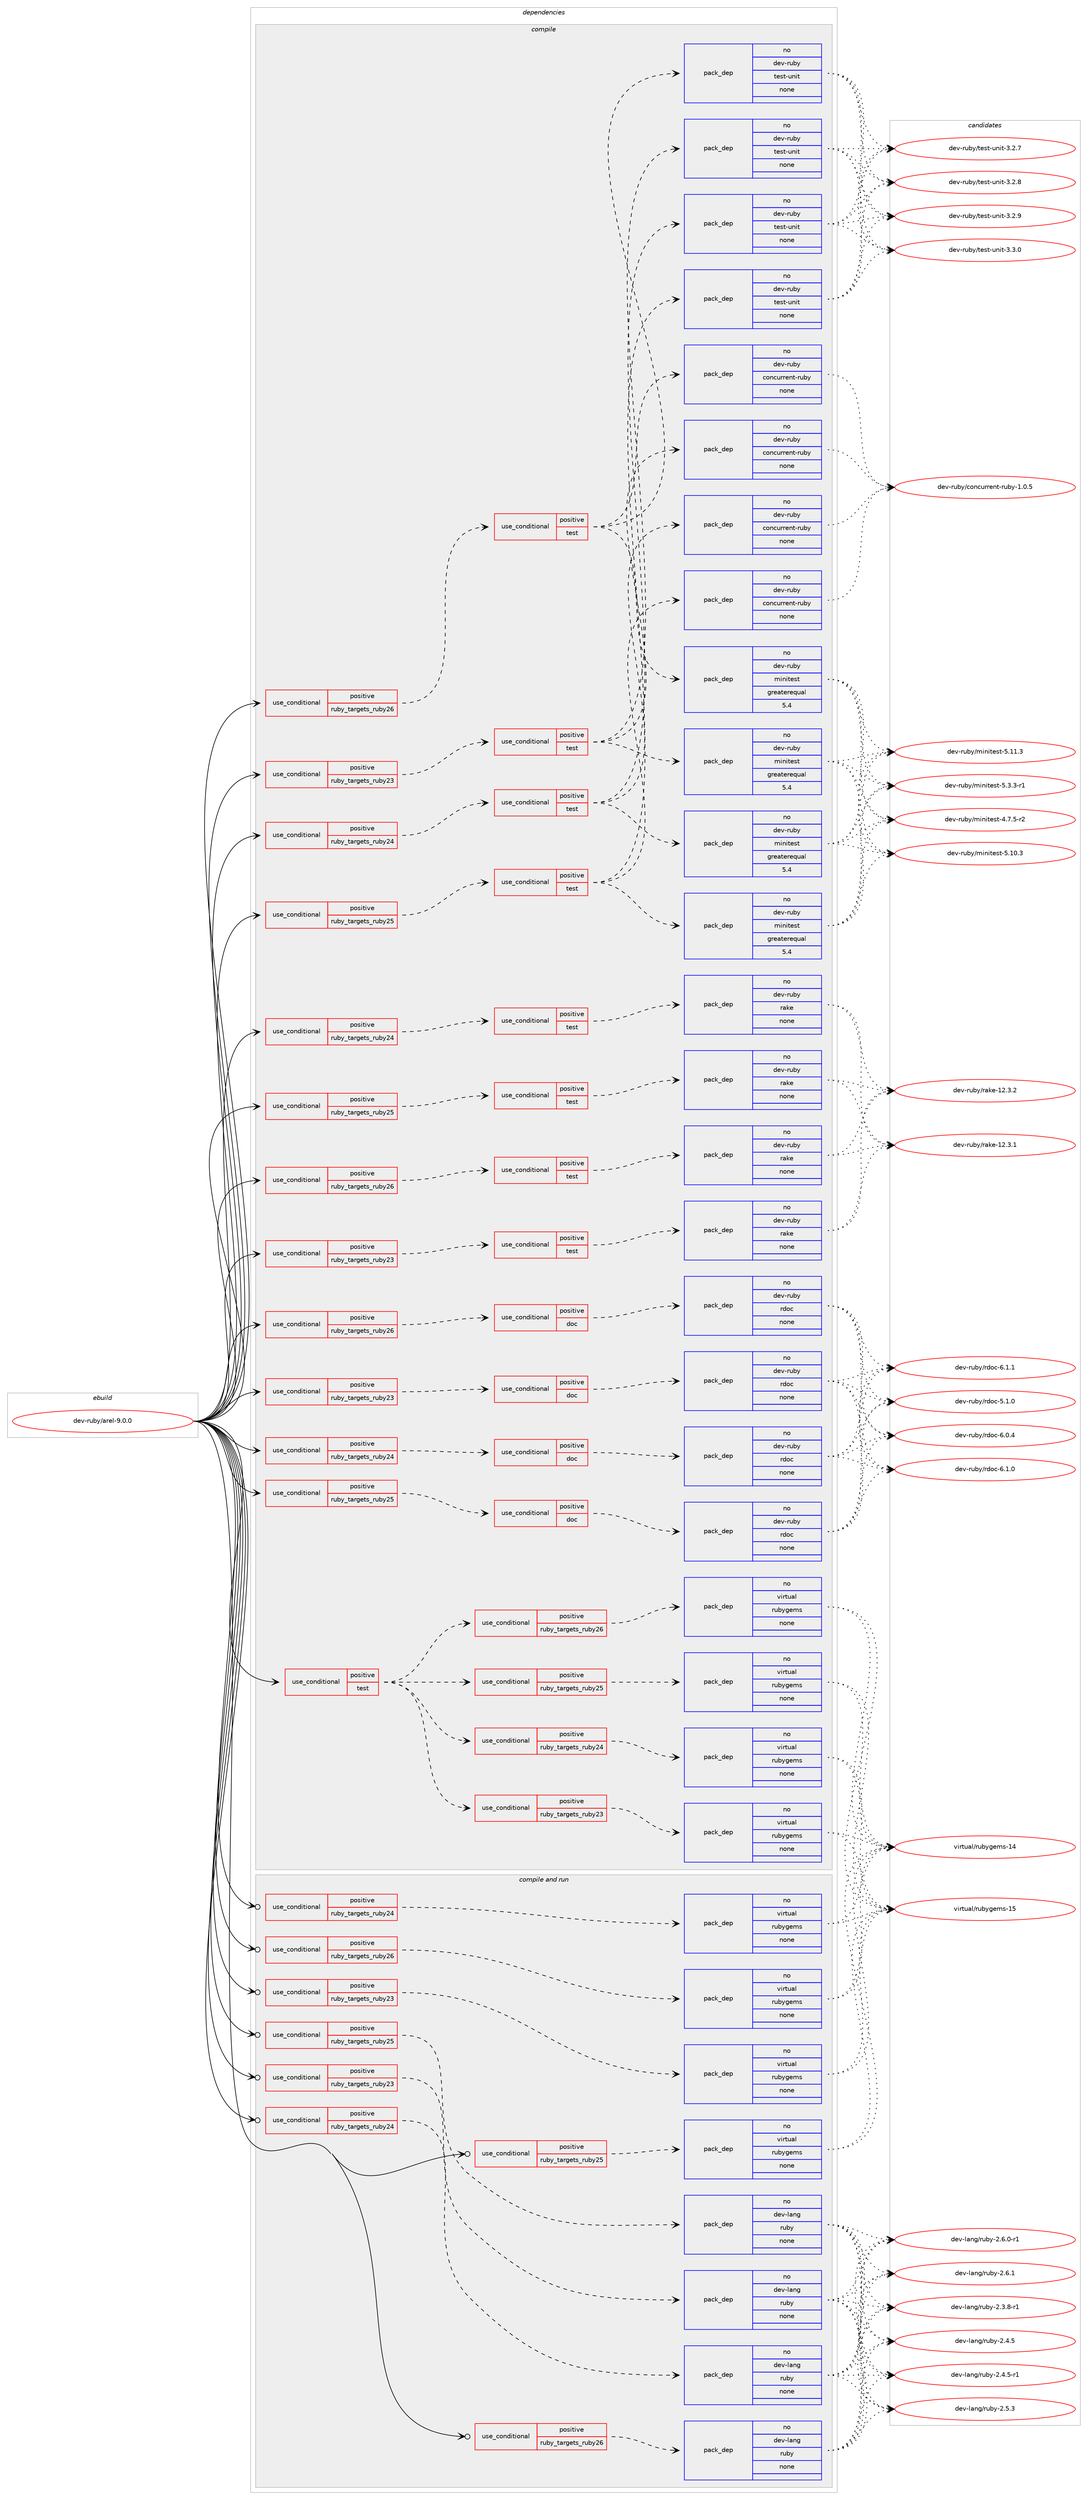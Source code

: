 digraph prolog {

# *************
# Graph options
# *************

newrank=true;
concentrate=true;
compound=true;
graph [rankdir=LR,fontname=Helvetica,fontsize=10,ranksep=1.5];#, ranksep=2.5, nodesep=0.2];
edge  [arrowhead=vee];
node  [fontname=Helvetica,fontsize=10];

# **********
# The ebuild
# **********

subgraph cluster_leftcol {
color=gray;
rank=same;
label=<<i>ebuild</i>>;
id [label="dev-ruby/arel-9.0.0", color=red, width=4, href="../dev-ruby/arel-9.0.0.svg"];
}

# ****************
# The dependencies
# ****************

subgraph cluster_midcol {
color=gray;
label=<<i>dependencies</i>>;
subgraph cluster_compile {
fillcolor="#eeeeee";
style=filled;
label=<<i>compile</i>>;
subgraph cond393510 {
dependency1481269 [label=<<TABLE BORDER="0" CELLBORDER="1" CELLSPACING="0" CELLPADDING="4"><TR><TD ROWSPAN="3" CELLPADDING="10">use_conditional</TD></TR><TR><TD>positive</TD></TR><TR><TD>ruby_targets_ruby23</TD></TR></TABLE>>, shape=none, color=red];
subgraph cond393511 {
dependency1481270 [label=<<TABLE BORDER="0" CELLBORDER="1" CELLSPACING="0" CELLPADDING="4"><TR><TD ROWSPAN="3" CELLPADDING="10">use_conditional</TD></TR><TR><TD>positive</TD></TR><TR><TD>doc</TD></TR></TABLE>>, shape=none, color=red];
subgraph pack1064333 {
dependency1481271 [label=<<TABLE BORDER="0" CELLBORDER="1" CELLSPACING="0" CELLPADDING="4" WIDTH="220"><TR><TD ROWSPAN="6" CELLPADDING="30">pack_dep</TD></TR><TR><TD WIDTH="110">no</TD></TR><TR><TD>dev-ruby</TD></TR><TR><TD>rdoc</TD></TR><TR><TD>none</TD></TR><TR><TD></TD></TR></TABLE>>, shape=none, color=blue];
}
dependency1481270:e -> dependency1481271:w [weight=20,style="dashed",arrowhead="vee"];
}
dependency1481269:e -> dependency1481270:w [weight=20,style="dashed",arrowhead="vee"];
}
id:e -> dependency1481269:w [weight=20,style="solid",arrowhead="vee"];
subgraph cond393512 {
dependency1481272 [label=<<TABLE BORDER="0" CELLBORDER="1" CELLSPACING="0" CELLPADDING="4"><TR><TD ROWSPAN="3" CELLPADDING="10">use_conditional</TD></TR><TR><TD>positive</TD></TR><TR><TD>ruby_targets_ruby23</TD></TR></TABLE>>, shape=none, color=red];
subgraph cond393513 {
dependency1481273 [label=<<TABLE BORDER="0" CELLBORDER="1" CELLSPACING="0" CELLPADDING="4"><TR><TD ROWSPAN="3" CELLPADDING="10">use_conditional</TD></TR><TR><TD>positive</TD></TR><TR><TD>test</TD></TR></TABLE>>, shape=none, color=red];
subgraph pack1064334 {
dependency1481274 [label=<<TABLE BORDER="0" CELLBORDER="1" CELLSPACING="0" CELLPADDING="4" WIDTH="220"><TR><TD ROWSPAN="6" CELLPADDING="30">pack_dep</TD></TR><TR><TD WIDTH="110">no</TD></TR><TR><TD>dev-ruby</TD></TR><TR><TD>concurrent-ruby</TD></TR><TR><TD>none</TD></TR><TR><TD></TD></TR></TABLE>>, shape=none, color=blue];
}
dependency1481273:e -> dependency1481274:w [weight=20,style="dashed",arrowhead="vee"];
subgraph pack1064335 {
dependency1481275 [label=<<TABLE BORDER="0" CELLBORDER="1" CELLSPACING="0" CELLPADDING="4" WIDTH="220"><TR><TD ROWSPAN="6" CELLPADDING="30">pack_dep</TD></TR><TR><TD WIDTH="110">no</TD></TR><TR><TD>dev-ruby</TD></TR><TR><TD>test-unit</TD></TR><TR><TD>none</TD></TR><TR><TD></TD></TR></TABLE>>, shape=none, color=blue];
}
dependency1481273:e -> dependency1481275:w [weight=20,style="dashed",arrowhead="vee"];
subgraph pack1064336 {
dependency1481276 [label=<<TABLE BORDER="0" CELLBORDER="1" CELLSPACING="0" CELLPADDING="4" WIDTH="220"><TR><TD ROWSPAN="6" CELLPADDING="30">pack_dep</TD></TR><TR><TD WIDTH="110">no</TD></TR><TR><TD>dev-ruby</TD></TR><TR><TD>minitest</TD></TR><TR><TD>greaterequal</TD></TR><TR><TD>5.4</TD></TR></TABLE>>, shape=none, color=blue];
}
dependency1481273:e -> dependency1481276:w [weight=20,style="dashed",arrowhead="vee"];
}
dependency1481272:e -> dependency1481273:w [weight=20,style="dashed",arrowhead="vee"];
}
id:e -> dependency1481272:w [weight=20,style="solid",arrowhead="vee"];
subgraph cond393514 {
dependency1481277 [label=<<TABLE BORDER="0" CELLBORDER="1" CELLSPACING="0" CELLPADDING="4"><TR><TD ROWSPAN="3" CELLPADDING="10">use_conditional</TD></TR><TR><TD>positive</TD></TR><TR><TD>ruby_targets_ruby23</TD></TR></TABLE>>, shape=none, color=red];
subgraph cond393515 {
dependency1481278 [label=<<TABLE BORDER="0" CELLBORDER="1" CELLSPACING="0" CELLPADDING="4"><TR><TD ROWSPAN="3" CELLPADDING="10">use_conditional</TD></TR><TR><TD>positive</TD></TR><TR><TD>test</TD></TR></TABLE>>, shape=none, color=red];
subgraph pack1064337 {
dependency1481279 [label=<<TABLE BORDER="0" CELLBORDER="1" CELLSPACING="0" CELLPADDING="4" WIDTH="220"><TR><TD ROWSPAN="6" CELLPADDING="30">pack_dep</TD></TR><TR><TD WIDTH="110">no</TD></TR><TR><TD>dev-ruby</TD></TR><TR><TD>rake</TD></TR><TR><TD>none</TD></TR><TR><TD></TD></TR></TABLE>>, shape=none, color=blue];
}
dependency1481278:e -> dependency1481279:w [weight=20,style="dashed",arrowhead="vee"];
}
dependency1481277:e -> dependency1481278:w [weight=20,style="dashed",arrowhead="vee"];
}
id:e -> dependency1481277:w [weight=20,style="solid",arrowhead="vee"];
subgraph cond393516 {
dependency1481280 [label=<<TABLE BORDER="0" CELLBORDER="1" CELLSPACING="0" CELLPADDING="4"><TR><TD ROWSPAN="3" CELLPADDING="10">use_conditional</TD></TR><TR><TD>positive</TD></TR><TR><TD>ruby_targets_ruby24</TD></TR></TABLE>>, shape=none, color=red];
subgraph cond393517 {
dependency1481281 [label=<<TABLE BORDER="0" CELLBORDER="1" CELLSPACING="0" CELLPADDING="4"><TR><TD ROWSPAN="3" CELLPADDING="10">use_conditional</TD></TR><TR><TD>positive</TD></TR><TR><TD>doc</TD></TR></TABLE>>, shape=none, color=red];
subgraph pack1064338 {
dependency1481282 [label=<<TABLE BORDER="0" CELLBORDER="1" CELLSPACING="0" CELLPADDING="4" WIDTH="220"><TR><TD ROWSPAN="6" CELLPADDING="30">pack_dep</TD></TR><TR><TD WIDTH="110">no</TD></TR><TR><TD>dev-ruby</TD></TR><TR><TD>rdoc</TD></TR><TR><TD>none</TD></TR><TR><TD></TD></TR></TABLE>>, shape=none, color=blue];
}
dependency1481281:e -> dependency1481282:w [weight=20,style="dashed",arrowhead="vee"];
}
dependency1481280:e -> dependency1481281:w [weight=20,style="dashed",arrowhead="vee"];
}
id:e -> dependency1481280:w [weight=20,style="solid",arrowhead="vee"];
subgraph cond393518 {
dependency1481283 [label=<<TABLE BORDER="0" CELLBORDER="1" CELLSPACING="0" CELLPADDING="4"><TR><TD ROWSPAN="3" CELLPADDING="10">use_conditional</TD></TR><TR><TD>positive</TD></TR><TR><TD>ruby_targets_ruby24</TD></TR></TABLE>>, shape=none, color=red];
subgraph cond393519 {
dependency1481284 [label=<<TABLE BORDER="0" CELLBORDER="1" CELLSPACING="0" CELLPADDING="4"><TR><TD ROWSPAN="3" CELLPADDING="10">use_conditional</TD></TR><TR><TD>positive</TD></TR><TR><TD>test</TD></TR></TABLE>>, shape=none, color=red];
subgraph pack1064339 {
dependency1481285 [label=<<TABLE BORDER="0" CELLBORDER="1" CELLSPACING="0" CELLPADDING="4" WIDTH="220"><TR><TD ROWSPAN="6" CELLPADDING="30">pack_dep</TD></TR><TR><TD WIDTH="110">no</TD></TR><TR><TD>dev-ruby</TD></TR><TR><TD>concurrent-ruby</TD></TR><TR><TD>none</TD></TR><TR><TD></TD></TR></TABLE>>, shape=none, color=blue];
}
dependency1481284:e -> dependency1481285:w [weight=20,style="dashed",arrowhead="vee"];
subgraph pack1064340 {
dependency1481286 [label=<<TABLE BORDER="0" CELLBORDER="1" CELLSPACING="0" CELLPADDING="4" WIDTH="220"><TR><TD ROWSPAN="6" CELLPADDING="30">pack_dep</TD></TR><TR><TD WIDTH="110">no</TD></TR><TR><TD>dev-ruby</TD></TR><TR><TD>test-unit</TD></TR><TR><TD>none</TD></TR><TR><TD></TD></TR></TABLE>>, shape=none, color=blue];
}
dependency1481284:e -> dependency1481286:w [weight=20,style="dashed",arrowhead="vee"];
subgraph pack1064341 {
dependency1481287 [label=<<TABLE BORDER="0" CELLBORDER="1" CELLSPACING="0" CELLPADDING="4" WIDTH="220"><TR><TD ROWSPAN="6" CELLPADDING="30">pack_dep</TD></TR><TR><TD WIDTH="110">no</TD></TR><TR><TD>dev-ruby</TD></TR><TR><TD>minitest</TD></TR><TR><TD>greaterequal</TD></TR><TR><TD>5.4</TD></TR></TABLE>>, shape=none, color=blue];
}
dependency1481284:e -> dependency1481287:w [weight=20,style="dashed",arrowhead="vee"];
}
dependency1481283:e -> dependency1481284:w [weight=20,style="dashed",arrowhead="vee"];
}
id:e -> dependency1481283:w [weight=20,style="solid",arrowhead="vee"];
subgraph cond393520 {
dependency1481288 [label=<<TABLE BORDER="0" CELLBORDER="1" CELLSPACING="0" CELLPADDING="4"><TR><TD ROWSPAN="3" CELLPADDING="10">use_conditional</TD></TR><TR><TD>positive</TD></TR><TR><TD>ruby_targets_ruby24</TD></TR></TABLE>>, shape=none, color=red];
subgraph cond393521 {
dependency1481289 [label=<<TABLE BORDER="0" CELLBORDER="1" CELLSPACING="0" CELLPADDING="4"><TR><TD ROWSPAN="3" CELLPADDING="10">use_conditional</TD></TR><TR><TD>positive</TD></TR><TR><TD>test</TD></TR></TABLE>>, shape=none, color=red];
subgraph pack1064342 {
dependency1481290 [label=<<TABLE BORDER="0" CELLBORDER="1" CELLSPACING="0" CELLPADDING="4" WIDTH="220"><TR><TD ROWSPAN="6" CELLPADDING="30">pack_dep</TD></TR><TR><TD WIDTH="110">no</TD></TR><TR><TD>dev-ruby</TD></TR><TR><TD>rake</TD></TR><TR><TD>none</TD></TR><TR><TD></TD></TR></TABLE>>, shape=none, color=blue];
}
dependency1481289:e -> dependency1481290:w [weight=20,style="dashed",arrowhead="vee"];
}
dependency1481288:e -> dependency1481289:w [weight=20,style="dashed",arrowhead="vee"];
}
id:e -> dependency1481288:w [weight=20,style="solid",arrowhead="vee"];
subgraph cond393522 {
dependency1481291 [label=<<TABLE BORDER="0" CELLBORDER="1" CELLSPACING="0" CELLPADDING="4"><TR><TD ROWSPAN="3" CELLPADDING="10">use_conditional</TD></TR><TR><TD>positive</TD></TR><TR><TD>ruby_targets_ruby25</TD></TR></TABLE>>, shape=none, color=red];
subgraph cond393523 {
dependency1481292 [label=<<TABLE BORDER="0" CELLBORDER="1" CELLSPACING="0" CELLPADDING="4"><TR><TD ROWSPAN="3" CELLPADDING="10">use_conditional</TD></TR><TR><TD>positive</TD></TR><TR><TD>doc</TD></TR></TABLE>>, shape=none, color=red];
subgraph pack1064343 {
dependency1481293 [label=<<TABLE BORDER="0" CELLBORDER="1" CELLSPACING="0" CELLPADDING="4" WIDTH="220"><TR><TD ROWSPAN="6" CELLPADDING="30">pack_dep</TD></TR><TR><TD WIDTH="110">no</TD></TR><TR><TD>dev-ruby</TD></TR><TR><TD>rdoc</TD></TR><TR><TD>none</TD></TR><TR><TD></TD></TR></TABLE>>, shape=none, color=blue];
}
dependency1481292:e -> dependency1481293:w [weight=20,style="dashed",arrowhead="vee"];
}
dependency1481291:e -> dependency1481292:w [weight=20,style="dashed",arrowhead="vee"];
}
id:e -> dependency1481291:w [weight=20,style="solid",arrowhead="vee"];
subgraph cond393524 {
dependency1481294 [label=<<TABLE BORDER="0" CELLBORDER="1" CELLSPACING="0" CELLPADDING="4"><TR><TD ROWSPAN="3" CELLPADDING="10">use_conditional</TD></TR><TR><TD>positive</TD></TR><TR><TD>ruby_targets_ruby25</TD></TR></TABLE>>, shape=none, color=red];
subgraph cond393525 {
dependency1481295 [label=<<TABLE BORDER="0" CELLBORDER="1" CELLSPACING="0" CELLPADDING="4"><TR><TD ROWSPAN="3" CELLPADDING="10">use_conditional</TD></TR><TR><TD>positive</TD></TR><TR><TD>test</TD></TR></TABLE>>, shape=none, color=red];
subgraph pack1064344 {
dependency1481296 [label=<<TABLE BORDER="0" CELLBORDER="1" CELLSPACING="0" CELLPADDING="4" WIDTH="220"><TR><TD ROWSPAN="6" CELLPADDING="30">pack_dep</TD></TR><TR><TD WIDTH="110">no</TD></TR><TR><TD>dev-ruby</TD></TR><TR><TD>concurrent-ruby</TD></TR><TR><TD>none</TD></TR><TR><TD></TD></TR></TABLE>>, shape=none, color=blue];
}
dependency1481295:e -> dependency1481296:w [weight=20,style="dashed",arrowhead="vee"];
subgraph pack1064345 {
dependency1481297 [label=<<TABLE BORDER="0" CELLBORDER="1" CELLSPACING="0" CELLPADDING="4" WIDTH="220"><TR><TD ROWSPAN="6" CELLPADDING="30">pack_dep</TD></TR><TR><TD WIDTH="110">no</TD></TR><TR><TD>dev-ruby</TD></TR><TR><TD>test-unit</TD></TR><TR><TD>none</TD></TR><TR><TD></TD></TR></TABLE>>, shape=none, color=blue];
}
dependency1481295:e -> dependency1481297:w [weight=20,style="dashed",arrowhead="vee"];
subgraph pack1064346 {
dependency1481298 [label=<<TABLE BORDER="0" CELLBORDER="1" CELLSPACING="0" CELLPADDING="4" WIDTH="220"><TR><TD ROWSPAN="6" CELLPADDING="30">pack_dep</TD></TR><TR><TD WIDTH="110">no</TD></TR><TR><TD>dev-ruby</TD></TR><TR><TD>minitest</TD></TR><TR><TD>greaterequal</TD></TR><TR><TD>5.4</TD></TR></TABLE>>, shape=none, color=blue];
}
dependency1481295:e -> dependency1481298:w [weight=20,style="dashed",arrowhead="vee"];
}
dependency1481294:e -> dependency1481295:w [weight=20,style="dashed",arrowhead="vee"];
}
id:e -> dependency1481294:w [weight=20,style="solid",arrowhead="vee"];
subgraph cond393526 {
dependency1481299 [label=<<TABLE BORDER="0" CELLBORDER="1" CELLSPACING="0" CELLPADDING="4"><TR><TD ROWSPAN="3" CELLPADDING="10">use_conditional</TD></TR><TR><TD>positive</TD></TR><TR><TD>ruby_targets_ruby25</TD></TR></TABLE>>, shape=none, color=red];
subgraph cond393527 {
dependency1481300 [label=<<TABLE BORDER="0" CELLBORDER="1" CELLSPACING="0" CELLPADDING="4"><TR><TD ROWSPAN="3" CELLPADDING="10">use_conditional</TD></TR><TR><TD>positive</TD></TR><TR><TD>test</TD></TR></TABLE>>, shape=none, color=red];
subgraph pack1064347 {
dependency1481301 [label=<<TABLE BORDER="0" CELLBORDER="1" CELLSPACING="0" CELLPADDING="4" WIDTH="220"><TR><TD ROWSPAN="6" CELLPADDING="30">pack_dep</TD></TR><TR><TD WIDTH="110">no</TD></TR><TR><TD>dev-ruby</TD></TR><TR><TD>rake</TD></TR><TR><TD>none</TD></TR><TR><TD></TD></TR></TABLE>>, shape=none, color=blue];
}
dependency1481300:e -> dependency1481301:w [weight=20,style="dashed",arrowhead="vee"];
}
dependency1481299:e -> dependency1481300:w [weight=20,style="dashed",arrowhead="vee"];
}
id:e -> dependency1481299:w [weight=20,style="solid",arrowhead="vee"];
subgraph cond393528 {
dependency1481302 [label=<<TABLE BORDER="0" CELLBORDER="1" CELLSPACING="0" CELLPADDING="4"><TR><TD ROWSPAN="3" CELLPADDING="10">use_conditional</TD></TR><TR><TD>positive</TD></TR><TR><TD>ruby_targets_ruby26</TD></TR></TABLE>>, shape=none, color=red];
subgraph cond393529 {
dependency1481303 [label=<<TABLE BORDER="0" CELLBORDER="1" CELLSPACING="0" CELLPADDING="4"><TR><TD ROWSPAN="3" CELLPADDING="10">use_conditional</TD></TR><TR><TD>positive</TD></TR><TR><TD>doc</TD></TR></TABLE>>, shape=none, color=red];
subgraph pack1064348 {
dependency1481304 [label=<<TABLE BORDER="0" CELLBORDER="1" CELLSPACING="0" CELLPADDING="4" WIDTH="220"><TR><TD ROWSPAN="6" CELLPADDING="30">pack_dep</TD></TR><TR><TD WIDTH="110">no</TD></TR><TR><TD>dev-ruby</TD></TR><TR><TD>rdoc</TD></TR><TR><TD>none</TD></TR><TR><TD></TD></TR></TABLE>>, shape=none, color=blue];
}
dependency1481303:e -> dependency1481304:w [weight=20,style="dashed",arrowhead="vee"];
}
dependency1481302:e -> dependency1481303:w [weight=20,style="dashed",arrowhead="vee"];
}
id:e -> dependency1481302:w [weight=20,style="solid",arrowhead="vee"];
subgraph cond393530 {
dependency1481305 [label=<<TABLE BORDER="0" CELLBORDER="1" CELLSPACING="0" CELLPADDING="4"><TR><TD ROWSPAN="3" CELLPADDING="10">use_conditional</TD></TR><TR><TD>positive</TD></TR><TR><TD>ruby_targets_ruby26</TD></TR></TABLE>>, shape=none, color=red];
subgraph cond393531 {
dependency1481306 [label=<<TABLE BORDER="0" CELLBORDER="1" CELLSPACING="0" CELLPADDING="4"><TR><TD ROWSPAN="3" CELLPADDING="10">use_conditional</TD></TR><TR><TD>positive</TD></TR><TR><TD>test</TD></TR></TABLE>>, shape=none, color=red];
subgraph pack1064349 {
dependency1481307 [label=<<TABLE BORDER="0" CELLBORDER="1" CELLSPACING="0" CELLPADDING="4" WIDTH="220"><TR><TD ROWSPAN="6" CELLPADDING="30">pack_dep</TD></TR><TR><TD WIDTH="110">no</TD></TR><TR><TD>dev-ruby</TD></TR><TR><TD>concurrent-ruby</TD></TR><TR><TD>none</TD></TR><TR><TD></TD></TR></TABLE>>, shape=none, color=blue];
}
dependency1481306:e -> dependency1481307:w [weight=20,style="dashed",arrowhead="vee"];
subgraph pack1064350 {
dependency1481308 [label=<<TABLE BORDER="0" CELLBORDER="1" CELLSPACING="0" CELLPADDING="4" WIDTH="220"><TR><TD ROWSPAN="6" CELLPADDING="30">pack_dep</TD></TR><TR><TD WIDTH="110">no</TD></TR><TR><TD>dev-ruby</TD></TR><TR><TD>test-unit</TD></TR><TR><TD>none</TD></TR><TR><TD></TD></TR></TABLE>>, shape=none, color=blue];
}
dependency1481306:e -> dependency1481308:w [weight=20,style="dashed",arrowhead="vee"];
subgraph pack1064351 {
dependency1481309 [label=<<TABLE BORDER="0" CELLBORDER="1" CELLSPACING="0" CELLPADDING="4" WIDTH="220"><TR><TD ROWSPAN="6" CELLPADDING="30">pack_dep</TD></TR><TR><TD WIDTH="110">no</TD></TR><TR><TD>dev-ruby</TD></TR><TR><TD>minitest</TD></TR><TR><TD>greaterequal</TD></TR><TR><TD>5.4</TD></TR></TABLE>>, shape=none, color=blue];
}
dependency1481306:e -> dependency1481309:w [weight=20,style="dashed",arrowhead="vee"];
}
dependency1481305:e -> dependency1481306:w [weight=20,style="dashed",arrowhead="vee"];
}
id:e -> dependency1481305:w [weight=20,style="solid",arrowhead="vee"];
subgraph cond393532 {
dependency1481310 [label=<<TABLE BORDER="0" CELLBORDER="1" CELLSPACING="0" CELLPADDING="4"><TR><TD ROWSPAN="3" CELLPADDING="10">use_conditional</TD></TR><TR><TD>positive</TD></TR><TR><TD>ruby_targets_ruby26</TD></TR></TABLE>>, shape=none, color=red];
subgraph cond393533 {
dependency1481311 [label=<<TABLE BORDER="0" CELLBORDER="1" CELLSPACING="0" CELLPADDING="4"><TR><TD ROWSPAN="3" CELLPADDING="10">use_conditional</TD></TR><TR><TD>positive</TD></TR><TR><TD>test</TD></TR></TABLE>>, shape=none, color=red];
subgraph pack1064352 {
dependency1481312 [label=<<TABLE BORDER="0" CELLBORDER="1" CELLSPACING="0" CELLPADDING="4" WIDTH="220"><TR><TD ROWSPAN="6" CELLPADDING="30">pack_dep</TD></TR><TR><TD WIDTH="110">no</TD></TR><TR><TD>dev-ruby</TD></TR><TR><TD>rake</TD></TR><TR><TD>none</TD></TR><TR><TD></TD></TR></TABLE>>, shape=none, color=blue];
}
dependency1481311:e -> dependency1481312:w [weight=20,style="dashed",arrowhead="vee"];
}
dependency1481310:e -> dependency1481311:w [weight=20,style="dashed",arrowhead="vee"];
}
id:e -> dependency1481310:w [weight=20,style="solid",arrowhead="vee"];
subgraph cond393534 {
dependency1481313 [label=<<TABLE BORDER="0" CELLBORDER="1" CELLSPACING="0" CELLPADDING="4"><TR><TD ROWSPAN="3" CELLPADDING="10">use_conditional</TD></TR><TR><TD>positive</TD></TR><TR><TD>test</TD></TR></TABLE>>, shape=none, color=red];
subgraph cond393535 {
dependency1481314 [label=<<TABLE BORDER="0" CELLBORDER="1" CELLSPACING="0" CELLPADDING="4"><TR><TD ROWSPAN="3" CELLPADDING="10">use_conditional</TD></TR><TR><TD>positive</TD></TR><TR><TD>ruby_targets_ruby23</TD></TR></TABLE>>, shape=none, color=red];
subgraph pack1064353 {
dependency1481315 [label=<<TABLE BORDER="0" CELLBORDER="1" CELLSPACING="0" CELLPADDING="4" WIDTH="220"><TR><TD ROWSPAN="6" CELLPADDING="30">pack_dep</TD></TR><TR><TD WIDTH="110">no</TD></TR><TR><TD>virtual</TD></TR><TR><TD>rubygems</TD></TR><TR><TD>none</TD></TR><TR><TD></TD></TR></TABLE>>, shape=none, color=blue];
}
dependency1481314:e -> dependency1481315:w [weight=20,style="dashed",arrowhead="vee"];
}
dependency1481313:e -> dependency1481314:w [weight=20,style="dashed",arrowhead="vee"];
subgraph cond393536 {
dependency1481316 [label=<<TABLE BORDER="0" CELLBORDER="1" CELLSPACING="0" CELLPADDING="4"><TR><TD ROWSPAN="3" CELLPADDING="10">use_conditional</TD></TR><TR><TD>positive</TD></TR><TR><TD>ruby_targets_ruby24</TD></TR></TABLE>>, shape=none, color=red];
subgraph pack1064354 {
dependency1481317 [label=<<TABLE BORDER="0" CELLBORDER="1" CELLSPACING="0" CELLPADDING="4" WIDTH="220"><TR><TD ROWSPAN="6" CELLPADDING="30">pack_dep</TD></TR><TR><TD WIDTH="110">no</TD></TR><TR><TD>virtual</TD></TR><TR><TD>rubygems</TD></TR><TR><TD>none</TD></TR><TR><TD></TD></TR></TABLE>>, shape=none, color=blue];
}
dependency1481316:e -> dependency1481317:w [weight=20,style="dashed",arrowhead="vee"];
}
dependency1481313:e -> dependency1481316:w [weight=20,style="dashed",arrowhead="vee"];
subgraph cond393537 {
dependency1481318 [label=<<TABLE BORDER="0" CELLBORDER="1" CELLSPACING="0" CELLPADDING="4"><TR><TD ROWSPAN="3" CELLPADDING="10">use_conditional</TD></TR><TR><TD>positive</TD></TR><TR><TD>ruby_targets_ruby25</TD></TR></TABLE>>, shape=none, color=red];
subgraph pack1064355 {
dependency1481319 [label=<<TABLE BORDER="0" CELLBORDER="1" CELLSPACING="0" CELLPADDING="4" WIDTH="220"><TR><TD ROWSPAN="6" CELLPADDING="30">pack_dep</TD></TR><TR><TD WIDTH="110">no</TD></TR><TR><TD>virtual</TD></TR><TR><TD>rubygems</TD></TR><TR><TD>none</TD></TR><TR><TD></TD></TR></TABLE>>, shape=none, color=blue];
}
dependency1481318:e -> dependency1481319:w [weight=20,style="dashed",arrowhead="vee"];
}
dependency1481313:e -> dependency1481318:w [weight=20,style="dashed",arrowhead="vee"];
subgraph cond393538 {
dependency1481320 [label=<<TABLE BORDER="0" CELLBORDER="1" CELLSPACING="0" CELLPADDING="4"><TR><TD ROWSPAN="3" CELLPADDING="10">use_conditional</TD></TR><TR><TD>positive</TD></TR><TR><TD>ruby_targets_ruby26</TD></TR></TABLE>>, shape=none, color=red];
subgraph pack1064356 {
dependency1481321 [label=<<TABLE BORDER="0" CELLBORDER="1" CELLSPACING="0" CELLPADDING="4" WIDTH="220"><TR><TD ROWSPAN="6" CELLPADDING="30">pack_dep</TD></TR><TR><TD WIDTH="110">no</TD></TR><TR><TD>virtual</TD></TR><TR><TD>rubygems</TD></TR><TR><TD>none</TD></TR><TR><TD></TD></TR></TABLE>>, shape=none, color=blue];
}
dependency1481320:e -> dependency1481321:w [weight=20,style="dashed",arrowhead="vee"];
}
dependency1481313:e -> dependency1481320:w [weight=20,style="dashed",arrowhead="vee"];
}
id:e -> dependency1481313:w [weight=20,style="solid",arrowhead="vee"];
}
subgraph cluster_compileandrun {
fillcolor="#eeeeee";
style=filled;
label=<<i>compile and run</i>>;
subgraph cond393539 {
dependency1481322 [label=<<TABLE BORDER="0" CELLBORDER="1" CELLSPACING="0" CELLPADDING="4"><TR><TD ROWSPAN="3" CELLPADDING="10">use_conditional</TD></TR><TR><TD>positive</TD></TR><TR><TD>ruby_targets_ruby23</TD></TR></TABLE>>, shape=none, color=red];
subgraph pack1064357 {
dependency1481323 [label=<<TABLE BORDER="0" CELLBORDER="1" CELLSPACING="0" CELLPADDING="4" WIDTH="220"><TR><TD ROWSPAN="6" CELLPADDING="30">pack_dep</TD></TR><TR><TD WIDTH="110">no</TD></TR><TR><TD>dev-lang</TD></TR><TR><TD>ruby</TD></TR><TR><TD>none</TD></TR><TR><TD></TD></TR></TABLE>>, shape=none, color=blue];
}
dependency1481322:e -> dependency1481323:w [weight=20,style="dashed",arrowhead="vee"];
}
id:e -> dependency1481322:w [weight=20,style="solid",arrowhead="odotvee"];
subgraph cond393540 {
dependency1481324 [label=<<TABLE BORDER="0" CELLBORDER="1" CELLSPACING="0" CELLPADDING="4"><TR><TD ROWSPAN="3" CELLPADDING="10">use_conditional</TD></TR><TR><TD>positive</TD></TR><TR><TD>ruby_targets_ruby23</TD></TR></TABLE>>, shape=none, color=red];
subgraph pack1064358 {
dependency1481325 [label=<<TABLE BORDER="0" CELLBORDER="1" CELLSPACING="0" CELLPADDING="4" WIDTH="220"><TR><TD ROWSPAN="6" CELLPADDING="30">pack_dep</TD></TR><TR><TD WIDTH="110">no</TD></TR><TR><TD>virtual</TD></TR><TR><TD>rubygems</TD></TR><TR><TD>none</TD></TR><TR><TD></TD></TR></TABLE>>, shape=none, color=blue];
}
dependency1481324:e -> dependency1481325:w [weight=20,style="dashed",arrowhead="vee"];
}
id:e -> dependency1481324:w [weight=20,style="solid",arrowhead="odotvee"];
subgraph cond393541 {
dependency1481326 [label=<<TABLE BORDER="0" CELLBORDER="1" CELLSPACING="0" CELLPADDING="4"><TR><TD ROWSPAN="3" CELLPADDING="10">use_conditional</TD></TR><TR><TD>positive</TD></TR><TR><TD>ruby_targets_ruby24</TD></TR></TABLE>>, shape=none, color=red];
subgraph pack1064359 {
dependency1481327 [label=<<TABLE BORDER="0" CELLBORDER="1" CELLSPACING="0" CELLPADDING="4" WIDTH="220"><TR><TD ROWSPAN="6" CELLPADDING="30">pack_dep</TD></TR><TR><TD WIDTH="110">no</TD></TR><TR><TD>dev-lang</TD></TR><TR><TD>ruby</TD></TR><TR><TD>none</TD></TR><TR><TD></TD></TR></TABLE>>, shape=none, color=blue];
}
dependency1481326:e -> dependency1481327:w [weight=20,style="dashed",arrowhead="vee"];
}
id:e -> dependency1481326:w [weight=20,style="solid",arrowhead="odotvee"];
subgraph cond393542 {
dependency1481328 [label=<<TABLE BORDER="0" CELLBORDER="1" CELLSPACING="0" CELLPADDING="4"><TR><TD ROWSPAN="3" CELLPADDING="10">use_conditional</TD></TR><TR><TD>positive</TD></TR><TR><TD>ruby_targets_ruby24</TD></TR></TABLE>>, shape=none, color=red];
subgraph pack1064360 {
dependency1481329 [label=<<TABLE BORDER="0" CELLBORDER="1" CELLSPACING="0" CELLPADDING="4" WIDTH="220"><TR><TD ROWSPAN="6" CELLPADDING="30">pack_dep</TD></TR><TR><TD WIDTH="110">no</TD></TR><TR><TD>virtual</TD></TR><TR><TD>rubygems</TD></TR><TR><TD>none</TD></TR><TR><TD></TD></TR></TABLE>>, shape=none, color=blue];
}
dependency1481328:e -> dependency1481329:w [weight=20,style="dashed",arrowhead="vee"];
}
id:e -> dependency1481328:w [weight=20,style="solid",arrowhead="odotvee"];
subgraph cond393543 {
dependency1481330 [label=<<TABLE BORDER="0" CELLBORDER="1" CELLSPACING="0" CELLPADDING="4"><TR><TD ROWSPAN="3" CELLPADDING="10">use_conditional</TD></TR><TR><TD>positive</TD></TR><TR><TD>ruby_targets_ruby25</TD></TR></TABLE>>, shape=none, color=red];
subgraph pack1064361 {
dependency1481331 [label=<<TABLE BORDER="0" CELLBORDER="1" CELLSPACING="0" CELLPADDING="4" WIDTH="220"><TR><TD ROWSPAN="6" CELLPADDING="30">pack_dep</TD></TR><TR><TD WIDTH="110">no</TD></TR><TR><TD>dev-lang</TD></TR><TR><TD>ruby</TD></TR><TR><TD>none</TD></TR><TR><TD></TD></TR></TABLE>>, shape=none, color=blue];
}
dependency1481330:e -> dependency1481331:w [weight=20,style="dashed",arrowhead="vee"];
}
id:e -> dependency1481330:w [weight=20,style="solid",arrowhead="odotvee"];
subgraph cond393544 {
dependency1481332 [label=<<TABLE BORDER="0" CELLBORDER="1" CELLSPACING="0" CELLPADDING="4"><TR><TD ROWSPAN="3" CELLPADDING="10">use_conditional</TD></TR><TR><TD>positive</TD></TR><TR><TD>ruby_targets_ruby25</TD></TR></TABLE>>, shape=none, color=red];
subgraph pack1064362 {
dependency1481333 [label=<<TABLE BORDER="0" CELLBORDER="1" CELLSPACING="0" CELLPADDING="4" WIDTH="220"><TR><TD ROWSPAN="6" CELLPADDING="30">pack_dep</TD></TR><TR><TD WIDTH="110">no</TD></TR><TR><TD>virtual</TD></TR><TR><TD>rubygems</TD></TR><TR><TD>none</TD></TR><TR><TD></TD></TR></TABLE>>, shape=none, color=blue];
}
dependency1481332:e -> dependency1481333:w [weight=20,style="dashed",arrowhead="vee"];
}
id:e -> dependency1481332:w [weight=20,style="solid",arrowhead="odotvee"];
subgraph cond393545 {
dependency1481334 [label=<<TABLE BORDER="0" CELLBORDER="1" CELLSPACING="0" CELLPADDING="4"><TR><TD ROWSPAN="3" CELLPADDING="10">use_conditional</TD></TR><TR><TD>positive</TD></TR><TR><TD>ruby_targets_ruby26</TD></TR></TABLE>>, shape=none, color=red];
subgraph pack1064363 {
dependency1481335 [label=<<TABLE BORDER="0" CELLBORDER="1" CELLSPACING="0" CELLPADDING="4" WIDTH="220"><TR><TD ROWSPAN="6" CELLPADDING="30">pack_dep</TD></TR><TR><TD WIDTH="110">no</TD></TR><TR><TD>dev-lang</TD></TR><TR><TD>ruby</TD></TR><TR><TD>none</TD></TR><TR><TD></TD></TR></TABLE>>, shape=none, color=blue];
}
dependency1481334:e -> dependency1481335:w [weight=20,style="dashed",arrowhead="vee"];
}
id:e -> dependency1481334:w [weight=20,style="solid",arrowhead="odotvee"];
subgraph cond393546 {
dependency1481336 [label=<<TABLE BORDER="0" CELLBORDER="1" CELLSPACING="0" CELLPADDING="4"><TR><TD ROWSPAN="3" CELLPADDING="10">use_conditional</TD></TR><TR><TD>positive</TD></TR><TR><TD>ruby_targets_ruby26</TD></TR></TABLE>>, shape=none, color=red];
subgraph pack1064364 {
dependency1481337 [label=<<TABLE BORDER="0" CELLBORDER="1" CELLSPACING="0" CELLPADDING="4" WIDTH="220"><TR><TD ROWSPAN="6" CELLPADDING="30">pack_dep</TD></TR><TR><TD WIDTH="110">no</TD></TR><TR><TD>virtual</TD></TR><TR><TD>rubygems</TD></TR><TR><TD>none</TD></TR><TR><TD></TD></TR></TABLE>>, shape=none, color=blue];
}
dependency1481336:e -> dependency1481337:w [weight=20,style="dashed",arrowhead="vee"];
}
id:e -> dependency1481336:w [weight=20,style="solid",arrowhead="odotvee"];
}
subgraph cluster_run {
fillcolor="#eeeeee";
style=filled;
label=<<i>run</i>>;
}
}

# **************
# The candidates
# **************

subgraph cluster_choices {
rank=same;
color=gray;
label=<<i>candidates</i>>;

subgraph choice1064333 {
color=black;
nodesep=1;
choice10010111845114117981214711410011199455346494648 [label="dev-ruby/rdoc-5.1.0", color=red, width=4,href="../dev-ruby/rdoc-5.1.0.svg"];
choice10010111845114117981214711410011199455446484652 [label="dev-ruby/rdoc-6.0.4", color=red, width=4,href="../dev-ruby/rdoc-6.0.4.svg"];
choice10010111845114117981214711410011199455446494648 [label="dev-ruby/rdoc-6.1.0", color=red, width=4,href="../dev-ruby/rdoc-6.1.0.svg"];
choice10010111845114117981214711410011199455446494649 [label="dev-ruby/rdoc-6.1.1", color=red, width=4,href="../dev-ruby/rdoc-6.1.1.svg"];
dependency1481271:e -> choice10010111845114117981214711410011199455346494648:w [style=dotted,weight="100"];
dependency1481271:e -> choice10010111845114117981214711410011199455446484652:w [style=dotted,weight="100"];
dependency1481271:e -> choice10010111845114117981214711410011199455446494648:w [style=dotted,weight="100"];
dependency1481271:e -> choice10010111845114117981214711410011199455446494649:w [style=dotted,weight="100"];
}
subgraph choice1064334 {
color=black;
nodesep=1;
choice10010111845114117981214799111110991171141141011101164511411798121454946484653 [label="dev-ruby/concurrent-ruby-1.0.5", color=red, width=4,href="../dev-ruby/concurrent-ruby-1.0.5.svg"];
dependency1481274:e -> choice10010111845114117981214799111110991171141141011101164511411798121454946484653:w [style=dotted,weight="100"];
}
subgraph choice1064335 {
color=black;
nodesep=1;
choice10010111845114117981214711610111511645117110105116455146504655 [label="dev-ruby/test-unit-3.2.7", color=red, width=4,href="../dev-ruby/test-unit-3.2.7.svg"];
choice10010111845114117981214711610111511645117110105116455146504656 [label="dev-ruby/test-unit-3.2.8", color=red, width=4,href="../dev-ruby/test-unit-3.2.8.svg"];
choice10010111845114117981214711610111511645117110105116455146504657 [label="dev-ruby/test-unit-3.2.9", color=red, width=4,href="../dev-ruby/test-unit-3.2.9.svg"];
choice10010111845114117981214711610111511645117110105116455146514648 [label="dev-ruby/test-unit-3.3.0", color=red, width=4,href="../dev-ruby/test-unit-3.3.0.svg"];
dependency1481275:e -> choice10010111845114117981214711610111511645117110105116455146504655:w [style=dotted,weight="100"];
dependency1481275:e -> choice10010111845114117981214711610111511645117110105116455146504656:w [style=dotted,weight="100"];
dependency1481275:e -> choice10010111845114117981214711610111511645117110105116455146504657:w [style=dotted,weight="100"];
dependency1481275:e -> choice10010111845114117981214711610111511645117110105116455146514648:w [style=dotted,weight="100"];
}
subgraph choice1064336 {
color=black;
nodesep=1;
choice1001011184511411798121471091051101051161011151164552465546534511450 [label="dev-ruby/minitest-4.7.5-r2", color=red, width=4,href="../dev-ruby/minitest-4.7.5-r2.svg"];
choice10010111845114117981214710910511010511610111511645534649484651 [label="dev-ruby/minitest-5.10.3", color=red, width=4,href="../dev-ruby/minitest-5.10.3.svg"];
choice10010111845114117981214710910511010511610111511645534649494651 [label="dev-ruby/minitest-5.11.3", color=red, width=4,href="../dev-ruby/minitest-5.11.3.svg"];
choice1001011184511411798121471091051101051161011151164553465146514511449 [label="dev-ruby/minitest-5.3.3-r1", color=red, width=4,href="../dev-ruby/minitest-5.3.3-r1.svg"];
dependency1481276:e -> choice1001011184511411798121471091051101051161011151164552465546534511450:w [style=dotted,weight="100"];
dependency1481276:e -> choice10010111845114117981214710910511010511610111511645534649484651:w [style=dotted,weight="100"];
dependency1481276:e -> choice10010111845114117981214710910511010511610111511645534649494651:w [style=dotted,weight="100"];
dependency1481276:e -> choice1001011184511411798121471091051101051161011151164553465146514511449:w [style=dotted,weight="100"];
}
subgraph choice1064337 {
color=black;
nodesep=1;
choice1001011184511411798121471149710710145495046514649 [label="dev-ruby/rake-12.3.1", color=red, width=4,href="../dev-ruby/rake-12.3.1.svg"];
choice1001011184511411798121471149710710145495046514650 [label="dev-ruby/rake-12.3.2", color=red, width=4,href="../dev-ruby/rake-12.3.2.svg"];
dependency1481279:e -> choice1001011184511411798121471149710710145495046514649:w [style=dotted,weight="100"];
dependency1481279:e -> choice1001011184511411798121471149710710145495046514650:w [style=dotted,weight="100"];
}
subgraph choice1064338 {
color=black;
nodesep=1;
choice10010111845114117981214711410011199455346494648 [label="dev-ruby/rdoc-5.1.0", color=red, width=4,href="../dev-ruby/rdoc-5.1.0.svg"];
choice10010111845114117981214711410011199455446484652 [label="dev-ruby/rdoc-6.0.4", color=red, width=4,href="../dev-ruby/rdoc-6.0.4.svg"];
choice10010111845114117981214711410011199455446494648 [label="dev-ruby/rdoc-6.1.0", color=red, width=4,href="../dev-ruby/rdoc-6.1.0.svg"];
choice10010111845114117981214711410011199455446494649 [label="dev-ruby/rdoc-6.1.1", color=red, width=4,href="../dev-ruby/rdoc-6.1.1.svg"];
dependency1481282:e -> choice10010111845114117981214711410011199455346494648:w [style=dotted,weight="100"];
dependency1481282:e -> choice10010111845114117981214711410011199455446484652:w [style=dotted,weight="100"];
dependency1481282:e -> choice10010111845114117981214711410011199455446494648:w [style=dotted,weight="100"];
dependency1481282:e -> choice10010111845114117981214711410011199455446494649:w [style=dotted,weight="100"];
}
subgraph choice1064339 {
color=black;
nodesep=1;
choice10010111845114117981214799111110991171141141011101164511411798121454946484653 [label="dev-ruby/concurrent-ruby-1.0.5", color=red, width=4,href="../dev-ruby/concurrent-ruby-1.0.5.svg"];
dependency1481285:e -> choice10010111845114117981214799111110991171141141011101164511411798121454946484653:w [style=dotted,weight="100"];
}
subgraph choice1064340 {
color=black;
nodesep=1;
choice10010111845114117981214711610111511645117110105116455146504655 [label="dev-ruby/test-unit-3.2.7", color=red, width=4,href="../dev-ruby/test-unit-3.2.7.svg"];
choice10010111845114117981214711610111511645117110105116455146504656 [label="dev-ruby/test-unit-3.2.8", color=red, width=4,href="../dev-ruby/test-unit-3.2.8.svg"];
choice10010111845114117981214711610111511645117110105116455146504657 [label="dev-ruby/test-unit-3.2.9", color=red, width=4,href="../dev-ruby/test-unit-3.2.9.svg"];
choice10010111845114117981214711610111511645117110105116455146514648 [label="dev-ruby/test-unit-3.3.0", color=red, width=4,href="../dev-ruby/test-unit-3.3.0.svg"];
dependency1481286:e -> choice10010111845114117981214711610111511645117110105116455146504655:w [style=dotted,weight="100"];
dependency1481286:e -> choice10010111845114117981214711610111511645117110105116455146504656:w [style=dotted,weight="100"];
dependency1481286:e -> choice10010111845114117981214711610111511645117110105116455146504657:w [style=dotted,weight="100"];
dependency1481286:e -> choice10010111845114117981214711610111511645117110105116455146514648:w [style=dotted,weight="100"];
}
subgraph choice1064341 {
color=black;
nodesep=1;
choice1001011184511411798121471091051101051161011151164552465546534511450 [label="dev-ruby/minitest-4.7.5-r2", color=red, width=4,href="../dev-ruby/minitest-4.7.5-r2.svg"];
choice10010111845114117981214710910511010511610111511645534649484651 [label="dev-ruby/minitest-5.10.3", color=red, width=4,href="../dev-ruby/minitest-5.10.3.svg"];
choice10010111845114117981214710910511010511610111511645534649494651 [label="dev-ruby/minitest-5.11.3", color=red, width=4,href="../dev-ruby/minitest-5.11.3.svg"];
choice1001011184511411798121471091051101051161011151164553465146514511449 [label="dev-ruby/minitest-5.3.3-r1", color=red, width=4,href="../dev-ruby/minitest-5.3.3-r1.svg"];
dependency1481287:e -> choice1001011184511411798121471091051101051161011151164552465546534511450:w [style=dotted,weight="100"];
dependency1481287:e -> choice10010111845114117981214710910511010511610111511645534649484651:w [style=dotted,weight="100"];
dependency1481287:e -> choice10010111845114117981214710910511010511610111511645534649494651:w [style=dotted,weight="100"];
dependency1481287:e -> choice1001011184511411798121471091051101051161011151164553465146514511449:w [style=dotted,weight="100"];
}
subgraph choice1064342 {
color=black;
nodesep=1;
choice1001011184511411798121471149710710145495046514649 [label="dev-ruby/rake-12.3.1", color=red, width=4,href="../dev-ruby/rake-12.3.1.svg"];
choice1001011184511411798121471149710710145495046514650 [label="dev-ruby/rake-12.3.2", color=red, width=4,href="../dev-ruby/rake-12.3.2.svg"];
dependency1481290:e -> choice1001011184511411798121471149710710145495046514649:w [style=dotted,weight="100"];
dependency1481290:e -> choice1001011184511411798121471149710710145495046514650:w [style=dotted,weight="100"];
}
subgraph choice1064343 {
color=black;
nodesep=1;
choice10010111845114117981214711410011199455346494648 [label="dev-ruby/rdoc-5.1.0", color=red, width=4,href="../dev-ruby/rdoc-5.1.0.svg"];
choice10010111845114117981214711410011199455446484652 [label="dev-ruby/rdoc-6.0.4", color=red, width=4,href="../dev-ruby/rdoc-6.0.4.svg"];
choice10010111845114117981214711410011199455446494648 [label="dev-ruby/rdoc-6.1.0", color=red, width=4,href="../dev-ruby/rdoc-6.1.0.svg"];
choice10010111845114117981214711410011199455446494649 [label="dev-ruby/rdoc-6.1.1", color=red, width=4,href="../dev-ruby/rdoc-6.1.1.svg"];
dependency1481293:e -> choice10010111845114117981214711410011199455346494648:w [style=dotted,weight="100"];
dependency1481293:e -> choice10010111845114117981214711410011199455446484652:w [style=dotted,weight="100"];
dependency1481293:e -> choice10010111845114117981214711410011199455446494648:w [style=dotted,weight="100"];
dependency1481293:e -> choice10010111845114117981214711410011199455446494649:w [style=dotted,weight="100"];
}
subgraph choice1064344 {
color=black;
nodesep=1;
choice10010111845114117981214799111110991171141141011101164511411798121454946484653 [label="dev-ruby/concurrent-ruby-1.0.5", color=red, width=4,href="../dev-ruby/concurrent-ruby-1.0.5.svg"];
dependency1481296:e -> choice10010111845114117981214799111110991171141141011101164511411798121454946484653:w [style=dotted,weight="100"];
}
subgraph choice1064345 {
color=black;
nodesep=1;
choice10010111845114117981214711610111511645117110105116455146504655 [label="dev-ruby/test-unit-3.2.7", color=red, width=4,href="../dev-ruby/test-unit-3.2.7.svg"];
choice10010111845114117981214711610111511645117110105116455146504656 [label="dev-ruby/test-unit-3.2.8", color=red, width=4,href="../dev-ruby/test-unit-3.2.8.svg"];
choice10010111845114117981214711610111511645117110105116455146504657 [label="dev-ruby/test-unit-3.2.9", color=red, width=4,href="../dev-ruby/test-unit-3.2.9.svg"];
choice10010111845114117981214711610111511645117110105116455146514648 [label="dev-ruby/test-unit-3.3.0", color=red, width=4,href="../dev-ruby/test-unit-3.3.0.svg"];
dependency1481297:e -> choice10010111845114117981214711610111511645117110105116455146504655:w [style=dotted,weight="100"];
dependency1481297:e -> choice10010111845114117981214711610111511645117110105116455146504656:w [style=dotted,weight="100"];
dependency1481297:e -> choice10010111845114117981214711610111511645117110105116455146504657:w [style=dotted,weight="100"];
dependency1481297:e -> choice10010111845114117981214711610111511645117110105116455146514648:w [style=dotted,weight="100"];
}
subgraph choice1064346 {
color=black;
nodesep=1;
choice1001011184511411798121471091051101051161011151164552465546534511450 [label="dev-ruby/minitest-4.7.5-r2", color=red, width=4,href="../dev-ruby/minitest-4.7.5-r2.svg"];
choice10010111845114117981214710910511010511610111511645534649484651 [label="dev-ruby/minitest-5.10.3", color=red, width=4,href="../dev-ruby/minitest-5.10.3.svg"];
choice10010111845114117981214710910511010511610111511645534649494651 [label="dev-ruby/minitest-5.11.3", color=red, width=4,href="../dev-ruby/minitest-5.11.3.svg"];
choice1001011184511411798121471091051101051161011151164553465146514511449 [label="dev-ruby/minitest-5.3.3-r1", color=red, width=4,href="../dev-ruby/minitest-5.3.3-r1.svg"];
dependency1481298:e -> choice1001011184511411798121471091051101051161011151164552465546534511450:w [style=dotted,weight="100"];
dependency1481298:e -> choice10010111845114117981214710910511010511610111511645534649484651:w [style=dotted,weight="100"];
dependency1481298:e -> choice10010111845114117981214710910511010511610111511645534649494651:w [style=dotted,weight="100"];
dependency1481298:e -> choice1001011184511411798121471091051101051161011151164553465146514511449:w [style=dotted,weight="100"];
}
subgraph choice1064347 {
color=black;
nodesep=1;
choice1001011184511411798121471149710710145495046514649 [label="dev-ruby/rake-12.3.1", color=red, width=4,href="../dev-ruby/rake-12.3.1.svg"];
choice1001011184511411798121471149710710145495046514650 [label="dev-ruby/rake-12.3.2", color=red, width=4,href="../dev-ruby/rake-12.3.2.svg"];
dependency1481301:e -> choice1001011184511411798121471149710710145495046514649:w [style=dotted,weight="100"];
dependency1481301:e -> choice1001011184511411798121471149710710145495046514650:w [style=dotted,weight="100"];
}
subgraph choice1064348 {
color=black;
nodesep=1;
choice10010111845114117981214711410011199455346494648 [label="dev-ruby/rdoc-5.1.0", color=red, width=4,href="../dev-ruby/rdoc-5.1.0.svg"];
choice10010111845114117981214711410011199455446484652 [label="dev-ruby/rdoc-6.0.4", color=red, width=4,href="../dev-ruby/rdoc-6.0.4.svg"];
choice10010111845114117981214711410011199455446494648 [label="dev-ruby/rdoc-6.1.0", color=red, width=4,href="../dev-ruby/rdoc-6.1.0.svg"];
choice10010111845114117981214711410011199455446494649 [label="dev-ruby/rdoc-6.1.1", color=red, width=4,href="../dev-ruby/rdoc-6.1.1.svg"];
dependency1481304:e -> choice10010111845114117981214711410011199455346494648:w [style=dotted,weight="100"];
dependency1481304:e -> choice10010111845114117981214711410011199455446484652:w [style=dotted,weight="100"];
dependency1481304:e -> choice10010111845114117981214711410011199455446494648:w [style=dotted,weight="100"];
dependency1481304:e -> choice10010111845114117981214711410011199455446494649:w [style=dotted,weight="100"];
}
subgraph choice1064349 {
color=black;
nodesep=1;
choice10010111845114117981214799111110991171141141011101164511411798121454946484653 [label="dev-ruby/concurrent-ruby-1.0.5", color=red, width=4,href="../dev-ruby/concurrent-ruby-1.0.5.svg"];
dependency1481307:e -> choice10010111845114117981214799111110991171141141011101164511411798121454946484653:w [style=dotted,weight="100"];
}
subgraph choice1064350 {
color=black;
nodesep=1;
choice10010111845114117981214711610111511645117110105116455146504655 [label="dev-ruby/test-unit-3.2.7", color=red, width=4,href="../dev-ruby/test-unit-3.2.7.svg"];
choice10010111845114117981214711610111511645117110105116455146504656 [label="dev-ruby/test-unit-3.2.8", color=red, width=4,href="../dev-ruby/test-unit-3.2.8.svg"];
choice10010111845114117981214711610111511645117110105116455146504657 [label="dev-ruby/test-unit-3.2.9", color=red, width=4,href="../dev-ruby/test-unit-3.2.9.svg"];
choice10010111845114117981214711610111511645117110105116455146514648 [label="dev-ruby/test-unit-3.3.0", color=red, width=4,href="../dev-ruby/test-unit-3.3.0.svg"];
dependency1481308:e -> choice10010111845114117981214711610111511645117110105116455146504655:w [style=dotted,weight="100"];
dependency1481308:e -> choice10010111845114117981214711610111511645117110105116455146504656:w [style=dotted,weight="100"];
dependency1481308:e -> choice10010111845114117981214711610111511645117110105116455146504657:w [style=dotted,weight="100"];
dependency1481308:e -> choice10010111845114117981214711610111511645117110105116455146514648:w [style=dotted,weight="100"];
}
subgraph choice1064351 {
color=black;
nodesep=1;
choice1001011184511411798121471091051101051161011151164552465546534511450 [label="dev-ruby/minitest-4.7.5-r2", color=red, width=4,href="../dev-ruby/minitest-4.7.5-r2.svg"];
choice10010111845114117981214710910511010511610111511645534649484651 [label="dev-ruby/minitest-5.10.3", color=red, width=4,href="../dev-ruby/minitest-5.10.3.svg"];
choice10010111845114117981214710910511010511610111511645534649494651 [label="dev-ruby/minitest-5.11.3", color=red, width=4,href="../dev-ruby/minitest-5.11.3.svg"];
choice1001011184511411798121471091051101051161011151164553465146514511449 [label="dev-ruby/minitest-5.3.3-r1", color=red, width=4,href="../dev-ruby/minitest-5.3.3-r1.svg"];
dependency1481309:e -> choice1001011184511411798121471091051101051161011151164552465546534511450:w [style=dotted,weight="100"];
dependency1481309:e -> choice10010111845114117981214710910511010511610111511645534649484651:w [style=dotted,weight="100"];
dependency1481309:e -> choice10010111845114117981214710910511010511610111511645534649494651:w [style=dotted,weight="100"];
dependency1481309:e -> choice1001011184511411798121471091051101051161011151164553465146514511449:w [style=dotted,weight="100"];
}
subgraph choice1064352 {
color=black;
nodesep=1;
choice1001011184511411798121471149710710145495046514649 [label="dev-ruby/rake-12.3.1", color=red, width=4,href="../dev-ruby/rake-12.3.1.svg"];
choice1001011184511411798121471149710710145495046514650 [label="dev-ruby/rake-12.3.2", color=red, width=4,href="../dev-ruby/rake-12.3.2.svg"];
dependency1481312:e -> choice1001011184511411798121471149710710145495046514649:w [style=dotted,weight="100"];
dependency1481312:e -> choice1001011184511411798121471149710710145495046514650:w [style=dotted,weight="100"];
}
subgraph choice1064353 {
color=black;
nodesep=1;
choice118105114116117971084711411798121103101109115454952 [label="virtual/rubygems-14", color=red, width=4,href="../virtual/rubygems-14.svg"];
choice118105114116117971084711411798121103101109115454953 [label="virtual/rubygems-15", color=red, width=4,href="../virtual/rubygems-15.svg"];
dependency1481315:e -> choice118105114116117971084711411798121103101109115454952:w [style=dotted,weight="100"];
dependency1481315:e -> choice118105114116117971084711411798121103101109115454953:w [style=dotted,weight="100"];
}
subgraph choice1064354 {
color=black;
nodesep=1;
choice118105114116117971084711411798121103101109115454952 [label="virtual/rubygems-14", color=red, width=4,href="../virtual/rubygems-14.svg"];
choice118105114116117971084711411798121103101109115454953 [label="virtual/rubygems-15", color=red, width=4,href="../virtual/rubygems-15.svg"];
dependency1481317:e -> choice118105114116117971084711411798121103101109115454952:w [style=dotted,weight="100"];
dependency1481317:e -> choice118105114116117971084711411798121103101109115454953:w [style=dotted,weight="100"];
}
subgraph choice1064355 {
color=black;
nodesep=1;
choice118105114116117971084711411798121103101109115454952 [label="virtual/rubygems-14", color=red, width=4,href="../virtual/rubygems-14.svg"];
choice118105114116117971084711411798121103101109115454953 [label="virtual/rubygems-15", color=red, width=4,href="../virtual/rubygems-15.svg"];
dependency1481319:e -> choice118105114116117971084711411798121103101109115454952:w [style=dotted,weight="100"];
dependency1481319:e -> choice118105114116117971084711411798121103101109115454953:w [style=dotted,weight="100"];
}
subgraph choice1064356 {
color=black;
nodesep=1;
choice118105114116117971084711411798121103101109115454952 [label="virtual/rubygems-14", color=red, width=4,href="../virtual/rubygems-14.svg"];
choice118105114116117971084711411798121103101109115454953 [label="virtual/rubygems-15", color=red, width=4,href="../virtual/rubygems-15.svg"];
dependency1481321:e -> choice118105114116117971084711411798121103101109115454952:w [style=dotted,weight="100"];
dependency1481321:e -> choice118105114116117971084711411798121103101109115454953:w [style=dotted,weight="100"];
}
subgraph choice1064357 {
color=black;
nodesep=1;
choice100101118451089711010347114117981214550465146564511449 [label="dev-lang/ruby-2.3.8-r1", color=red, width=4,href="../dev-lang/ruby-2.3.8-r1.svg"];
choice10010111845108971101034711411798121455046524653 [label="dev-lang/ruby-2.4.5", color=red, width=4,href="../dev-lang/ruby-2.4.5.svg"];
choice100101118451089711010347114117981214550465246534511449 [label="dev-lang/ruby-2.4.5-r1", color=red, width=4,href="../dev-lang/ruby-2.4.5-r1.svg"];
choice10010111845108971101034711411798121455046534651 [label="dev-lang/ruby-2.5.3", color=red, width=4,href="../dev-lang/ruby-2.5.3.svg"];
choice100101118451089711010347114117981214550465446484511449 [label="dev-lang/ruby-2.6.0-r1", color=red, width=4,href="../dev-lang/ruby-2.6.0-r1.svg"];
choice10010111845108971101034711411798121455046544649 [label="dev-lang/ruby-2.6.1", color=red, width=4,href="../dev-lang/ruby-2.6.1.svg"];
dependency1481323:e -> choice100101118451089711010347114117981214550465146564511449:w [style=dotted,weight="100"];
dependency1481323:e -> choice10010111845108971101034711411798121455046524653:w [style=dotted,weight="100"];
dependency1481323:e -> choice100101118451089711010347114117981214550465246534511449:w [style=dotted,weight="100"];
dependency1481323:e -> choice10010111845108971101034711411798121455046534651:w [style=dotted,weight="100"];
dependency1481323:e -> choice100101118451089711010347114117981214550465446484511449:w [style=dotted,weight="100"];
dependency1481323:e -> choice10010111845108971101034711411798121455046544649:w [style=dotted,weight="100"];
}
subgraph choice1064358 {
color=black;
nodesep=1;
choice118105114116117971084711411798121103101109115454952 [label="virtual/rubygems-14", color=red, width=4,href="../virtual/rubygems-14.svg"];
choice118105114116117971084711411798121103101109115454953 [label="virtual/rubygems-15", color=red, width=4,href="../virtual/rubygems-15.svg"];
dependency1481325:e -> choice118105114116117971084711411798121103101109115454952:w [style=dotted,weight="100"];
dependency1481325:e -> choice118105114116117971084711411798121103101109115454953:w [style=dotted,weight="100"];
}
subgraph choice1064359 {
color=black;
nodesep=1;
choice100101118451089711010347114117981214550465146564511449 [label="dev-lang/ruby-2.3.8-r1", color=red, width=4,href="../dev-lang/ruby-2.3.8-r1.svg"];
choice10010111845108971101034711411798121455046524653 [label="dev-lang/ruby-2.4.5", color=red, width=4,href="../dev-lang/ruby-2.4.5.svg"];
choice100101118451089711010347114117981214550465246534511449 [label="dev-lang/ruby-2.4.5-r1", color=red, width=4,href="../dev-lang/ruby-2.4.5-r1.svg"];
choice10010111845108971101034711411798121455046534651 [label="dev-lang/ruby-2.5.3", color=red, width=4,href="../dev-lang/ruby-2.5.3.svg"];
choice100101118451089711010347114117981214550465446484511449 [label="dev-lang/ruby-2.6.0-r1", color=red, width=4,href="../dev-lang/ruby-2.6.0-r1.svg"];
choice10010111845108971101034711411798121455046544649 [label="dev-lang/ruby-2.6.1", color=red, width=4,href="../dev-lang/ruby-2.6.1.svg"];
dependency1481327:e -> choice100101118451089711010347114117981214550465146564511449:w [style=dotted,weight="100"];
dependency1481327:e -> choice10010111845108971101034711411798121455046524653:w [style=dotted,weight="100"];
dependency1481327:e -> choice100101118451089711010347114117981214550465246534511449:w [style=dotted,weight="100"];
dependency1481327:e -> choice10010111845108971101034711411798121455046534651:w [style=dotted,weight="100"];
dependency1481327:e -> choice100101118451089711010347114117981214550465446484511449:w [style=dotted,weight="100"];
dependency1481327:e -> choice10010111845108971101034711411798121455046544649:w [style=dotted,weight="100"];
}
subgraph choice1064360 {
color=black;
nodesep=1;
choice118105114116117971084711411798121103101109115454952 [label="virtual/rubygems-14", color=red, width=4,href="../virtual/rubygems-14.svg"];
choice118105114116117971084711411798121103101109115454953 [label="virtual/rubygems-15", color=red, width=4,href="../virtual/rubygems-15.svg"];
dependency1481329:e -> choice118105114116117971084711411798121103101109115454952:w [style=dotted,weight="100"];
dependency1481329:e -> choice118105114116117971084711411798121103101109115454953:w [style=dotted,weight="100"];
}
subgraph choice1064361 {
color=black;
nodesep=1;
choice100101118451089711010347114117981214550465146564511449 [label="dev-lang/ruby-2.3.8-r1", color=red, width=4,href="../dev-lang/ruby-2.3.8-r1.svg"];
choice10010111845108971101034711411798121455046524653 [label="dev-lang/ruby-2.4.5", color=red, width=4,href="../dev-lang/ruby-2.4.5.svg"];
choice100101118451089711010347114117981214550465246534511449 [label="dev-lang/ruby-2.4.5-r1", color=red, width=4,href="../dev-lang/ruby-2.4.5-r1.svg"];
choice10010111845108971101034711411798121455046534651 [label="dev-lang/ruby-2.5.3", color=red, width=4,href="../dev-lang/ruby-2.5.3.svg"];
choice100101118451089711010347114117981214550465446484511449 [label="dev-lang/ruby-2.6.0-r1", color=red, width=4,href="../dev-lang/ruby-2.6.0-r1.svg"];
choice10010111845108971101034711411798121455046544649 [label="dev-lang/ruby-2.6.1", color=red, width=4,href="../dev-lang/ruby-2.6.1.svg"];
dependency1481331:e -> choice100101118451089711010347114117981214550465146564511449:w [style=dotted,weight="100"];
dependency1481331:e -> choice10010111845108971101034711411798121455046524653:w [style=dotted,weight="100"];
dependency1481331:e -> choice100101118451089711010347114117981214550465246534511449:w [style=dotted,weight="100"];
dependency1481331:e -> choice10010111845108971101034711411798121455046534651:w [style=dotted,weight="100"];
dependency1481331:e -> choice100101118451089711010347114117981214550465446484511449:w [style=dotted,weight="100"];
dependency1481331:e -> choice10010111845108971101034711411798121455046544649:w [style=dotted,weight="100"];
}
subgraph choice1064362 {
color=black;
nodesep=1;
choice118105114116117971084711411798121103101109115454952 [label="virtual/rubygems-14", color=red, width=4,href="../virtual/rubygems-14.svg"];
choice118105114116117971084711411798121103101109115454953 [label="virtual/rubygems-15", color=red, width=4,href="../virtual/rubygems-15.svg"];
dependency1481333:e -> choice118105114116117971084711411798121103101109115454952:w [style=dotted,weight="100"];
dependency1481333:e -> choice118105114116117971084711411798121103101109115454953:w [style=dotted,weight="100"];
}
subgraph choice1064363 {
color=black;
nodesep=1;
choice100101118451089711010347114117981214550465146564511449 [label="dev-lang/ruby-2.3.8-r1", color=red, width=4,href="../dev-lang/ruby-2.3.8-r1.svg"];
choice10010111845108971101034711411798121455046524653 [label="dev-lang/ruby-2.4.5", color=red, width=4,href="../dev-lang/ruby-2.4.5.svg"];
choice100101118451089711010347114117981214550465246534511449 [label="dev-lang/ruby-2.4.5-r1", color=red, width=4,href="../dev-lang/ruby-2.4.5-r1.svg"];
choice10010111845108971101034711411798121455046534651 [label="dev-lang/ruby-2.5.3", color=red, width=4,href="../dev-lang/ruby-2.5.3.svg"];
choice100101118451089711010347114117981214550465446484511449 [label="dev-lang/ruby-2.6.0-r1", color=red, width=4,href="../dev-lang/ruby-2.6.0-r1.svg"];
choice10010111845108971101034711411798121455046544649 [label="dev-lang/ruby-2.6.1", color=red, width=4,href="../dev-lang/ruby-2.6.1.svg"];
dependency1481335:e -> choice100101118451089711010347114117981214550465146564511449:w [style=dotted,weight="100"];
dependency1481335:e -> choice10010111845108971101034711411798121455046524653:w [style=dotted,weight="100"];
dependency1481335:e -> choice100101118451089711010347114117981214550465246534511449:w [style=dotted,weight="100"];
dependency1481335:e -> choice10010111845108971101034711411798121455046534651:w [style=dotted,weight="100"];
dependency1481335:e -> choice100101118451089711010347114117981214550465446484511449:w [style=dotted,weight="100"];
dependency1481335:e -> choice10010111845108971101034711411798121455046544649:w [style=dotted,weight="100"];
}
subgraph choice1064364 {
color=black;
nodesep=1;
choice118105114116117971084711411798121103101109115454952 [label="virtual/rubygems-14", color=red, width=4,href="../virtual/rubygems-14.svg"];
choice118105114116117971084711411798121103101109115454953 [label="virtual/rubygems-15", color=red, width=4,href="../virtual/rubygems-15.svg"];
dependency1481337:e -> choice118105114116117971084711411798121103101109115454952:w [style=dotted,weight="100"];
dependency1481337:e -> choice118105114116117971084711411798121103101109115454953:w [style=dotted,weight="100"];
}
}

}
